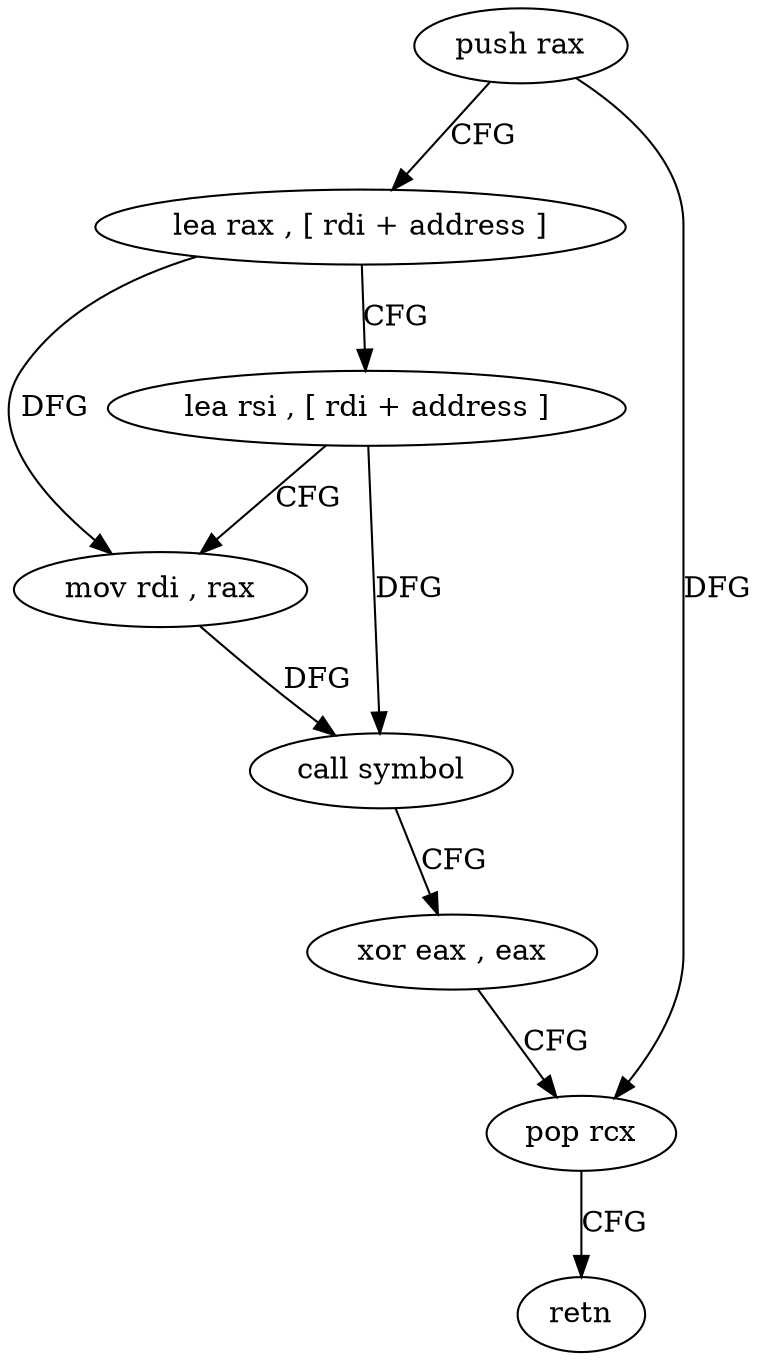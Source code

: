 digraph "func" {
"4230848" [label = "push rax" ]
"4230849" [label = "lea rax , [ rdi + address ]" ]
"4230853" [label = "lea rsi , [ rdi + address ]" ]
"4230857" [label = "mov rdi , rax" ]
"4230860" [label = "call symbol" ]
"4230865" [label = "xor eax , eax" ]
"4230867" [label = "pop rcx" ]
"4230868" [label = "retn" ]
"4230848" -> "4230849" [ label = "CFG" ]
"4230848" -> "4230867" [ label = "DFG" ]
"4230849" -> "4230853" [ label = "CFG" ]
"4230849" -> "4230857" [ label = "DFG" ]
"4230853" -> "4230857" [ label = "CFG" ]
"4230853" -> "4230860" [ label = "DFG" ]
"4230857" -> "4230860" [ label = "DFG" ]
"4230860" -> "4230865" [ label = "CFG" ]
"4230865" -> "4230867" [ label = "CFG" ]
"4230867" -> "4230868" [ label = "CFG" ]
}
